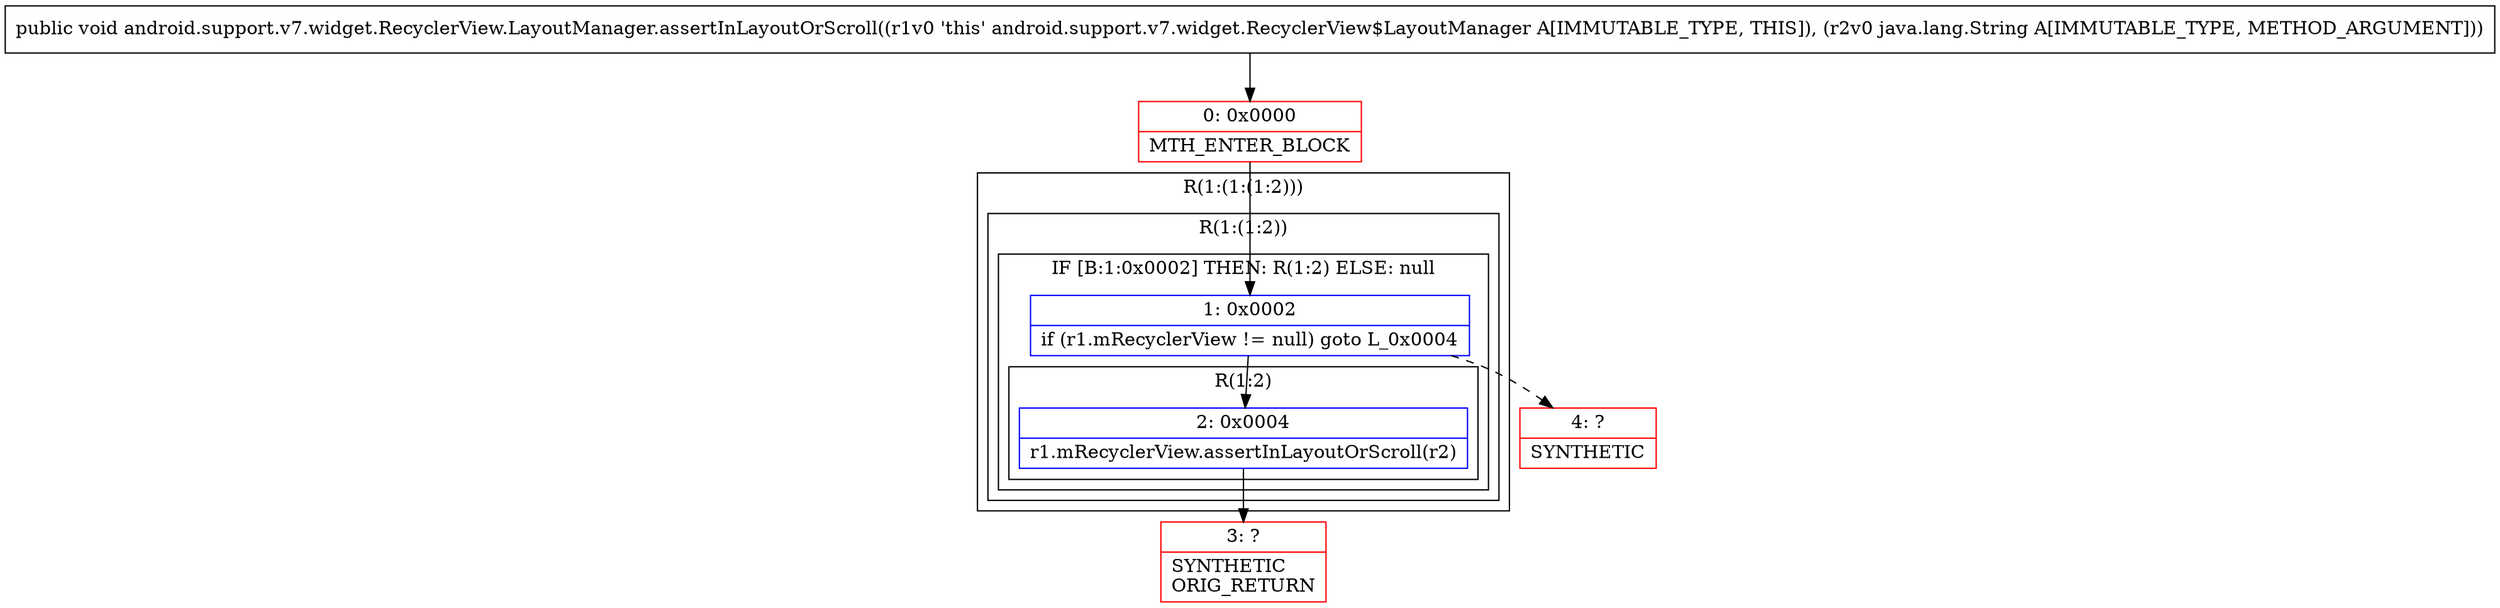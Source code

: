 digraph "CFG forandroid.support.v7.widget.RecyclerView.LayoutManager.assertInLayoutOrScroll(Ljava\/lang\/String;)V" {
subgraph cluster_Region_1896972779 {
label = "R(1:(1:(1:2)))";
node [shape=record,color=blue];
subgraph cluster_Region_282675731 {
label = "R(1:(1:2))";
node [shape=record,color=blue];
subgraph cluster_IfRegion_1628612217 {
label = "IF [B:1:0x0002] THEN: R(1:2) ELSE: null";
node [shape=record,color=blue];
Node_1 [shape=record,label="{1\:\ 0x0002|if (r1.mRecyclerView != null) goto L_0x0004\l}"];
subgraph cluster_Region_1266996964 {
label = "R(1:2)";
node [shape=record,color=blue];
Node_2 [shape=record,label="{2\:\ 0x0004|r1.mRecyclerView.assertInLayoutOrScroll(r2)\l}"];
}
}
}
}
Node_0 [shape=record,color=red,label="{0\:\ 0x0000|MTH_ENTER_BLOCK\l}"];
Node_3 [shape=record,color=red,label="{3\:\ ?|SYNTHETIC\lORIG_RETURN\l}"];
Node_4 [shape=record,color=red,label="{4\:\ ?|SYNTHETIC\l}"];
MethodNode[shape=record,label="{public void android.support.v7.widget.RecyclerView.LayoutManager.assertInLayoutOrScroll((r1v0 'this' android.support.v7.widget.RecyclerView$LayoutManager A[IMMUTABLE_TYPE, THIS]), (r2v0 java.lang.String A[IMMUTABLE_TYPE, METHOD_ARGUMENT])) }"];
MethodNode -> Node_0;
Node_1 -> Node_2;
Node_1 -> Node_4[style=dashed];
Node_2 -> Node_3;
Node_0 -> Node_1;
}

